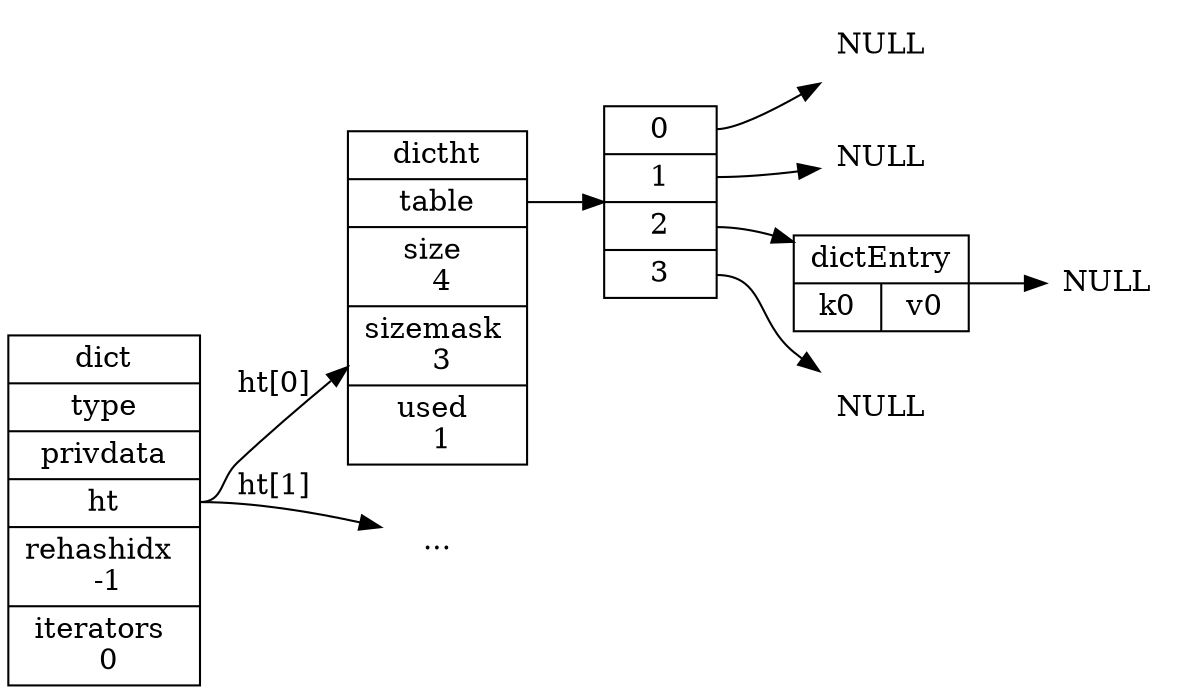 digraph {

    rankdir = LR;

    //

    node [shape = record];

    dict [label = " <head> dict | type | privdata | <ht> ht | rehashidx \n -1 | iterators \n 0 "];

    dictht0 [label = " <head> dictht | <table> table | <size> size \n 4 | <sizemask> sizemask \n 3 | <used> used \n 1"];

    dictht1 [label = "...", shape = plaintext];

    table0 [label = "<0> 0 | <1> 1 | <2> 2 | <3> 3"];

    kv0 [label = "dictEntry | { k0 | v0 }"];

    //

    node [shape = plaintext, label = "NULL"];

    null0;
    null1;
    null2;
    null3;

    //

    dict:ht -> dictht0 [label = "ht[0]"];
    dict:ht -> dictht1 [label = "ht[1]"];

    dictht0:table -> table0;

    table0:0 -> null0;
    table0:1 -> null1;
    table0:2 -> kv0 -> null2;
    table0:3 -> null3;
}
